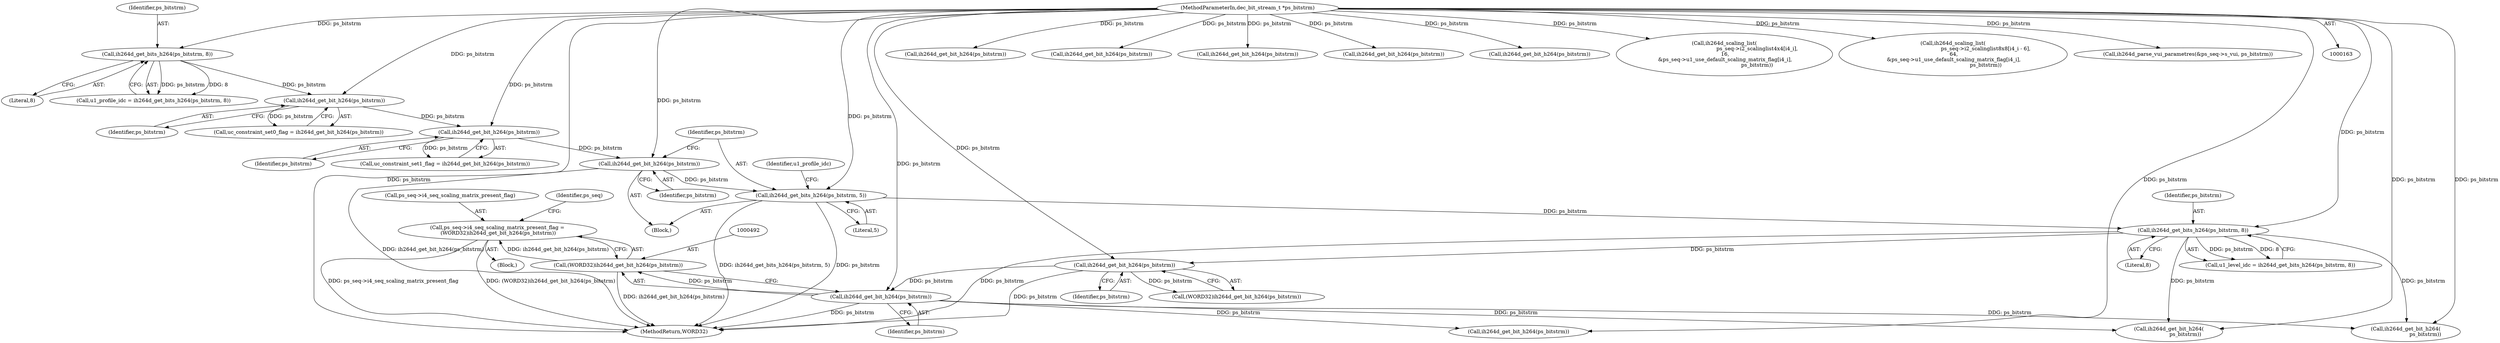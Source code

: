 digraph "0_Android_42cf02965b11c397dd37a0063e683cef005bc0ae@pointer" {
"1000487" [label="(Call,ps_seq->i4_seq_scaling_matrix_present_flag =\n (WORD32)ih264d_get_bit_h264(ps_bitstrm))"];
"1000491" [label="(Call,(WORD32)ih264d_get_bit_h264(ps_bitstrm))"];
"1000493" [label="(Call,ih264d_get_bit_h264(ps_bitstrm))"];
"1000476" [label="(Call,ih264d_get_bit_h264(ps_bitstrm))"];
"1000295" [label="(Call,ih264d_get_bits_h264(ps_bitstrm, 8))"];
"1000262" [label="(Call,ih264d_get_bits_h264(ps_bitstrm, 5))"];
"1000260" [label="(Call,ih264d_get_bit_h264(ps_bitstrm))"];
"1000258" [label="(Call,ih264d_get_bit_h264(ps_bitstrm))"];
"1000254" [label="(Call,ih264d_get_bit_h264(ps_bitstrm))"];
"1000246" [label="(Call,ih264d_get_bits_h264(ps_bitstrm, 8))"];
"1000165" [label="(MethodParameterIn,dec_bit_stream_t *ps_bitstrm)"];
"1000476" [label="(Call,ih264d_get_bit_h264(ps_bitstrm))"];
"1000261" [label="(Identifier,ps_bitstrm)"];
"1000252" [label="(Call,uc_constraint_set0_flag = ih264d_get_bit_h264(ps_bitstrm))"];
"1000421" [label="(Block,)"];
"1000258" [label="(Call,ih264d_get_bit_h264(ps_bitstrm))"];
"1000686" [label="(Call,ih264d_get_bit_h264(\n                        ps_bitstrm))"];
"1000516" [label="(Call,ih264d_get_bit_h264(ps_bitstrm))"];
"1000491" [label="(Call,(WORD32)ih264d_get_bit_h264(ps_bitstrm))"];
"1000494" [label="(Identifier,ps_bitstrm)"];
"1000268" [label="(Identifier,u1_profile_idc)"];
"1000295" [label="(Call,ih264d_get_bits_h264(ps_bitstrm, 8))"];
"1000978" [label="(Call,ih264d_get_bit_h264(ps_bitstrm))"];
"1000165" [label="(MethodParameterIn,dec_bit_stream_t *ps_bitstrm)"];
"1000254" [label="(Call,ih264d_get_bit_h264(ps_bitstrm))"];
"1000474" [label="(Call,(WORD32)ih264d_get_bit_h264(ps_bitstrm))"];
"1000894" [label="(Call,ih264d_get_bit_h264(ps_bitstrm))"];
"1000929" [label="(Call,ih264d_get_bit_h264(ps_bitstrm))"];
"1001031" [label="(Call,ih264d_get_bit_h264(ps_bitstrm))"];
"1000987" [label="(Call,ih264d_get_bit_h264(ps_bitstrm))"];
"1001507" [label="(MethodReturn,WORD32)"];
"1000537" [label="(Call,ih264d_scaling_list(\n                                        ps_seq->i2_scalinglist4x4[i4_i],\n 16,\n &ps_seq->u1_use_default_scaling_matrix_flag[i4_i],\n                                        ps_bitstrm))"];
"1000296" [label="(Identifier,ps_bitstrm)"];
"1000262" [label="(Call,ih264d_get_bits_h264(ps_bitstrm, 5))"];
"1000264" [label="(Literal,5)"];
"1000255" [label="(Identifier,ps_bitstrm)"];
"1000553" [label="(Call,ih264d_scaling_list(\n                                        ps_seq->i2_scalinglist8x8[i4_i - 6],\n 64,\n &ps_seq->u1_use_default_scaling_matrix_flag[i4_i],\n                                        ps_bitstrm))"];
"1000260" [label="(Call,ih264d_get_bit_h264(ps_bitstrm))"];
"1000493" [label="(Call,ih264d_get_bit_h264(ps_bitstrm))"];
"1000497" [label="(Identifier,ps_seq)"];
"1000297" [label="(Literal,8)"];
"1000166" [label="(Block,)"];
"1000293" [label="(Call,u1_level_idc = ih264d_get_bits_h264(ps_bitstrm, 8))"];
"1000477" [label="(Identifier,ps_bitstrm)"];
"1000247" [label="(Identifier,ps_bitstrm)"];
"1000263" [label="(Identifier,ps_bitstrm)"];
"1000256" [label="(Call,uc_constraint_set1_flag = ih264d_get_bit_h264(ps_bitstrm))"];
"1000259" [label="(Identifier,ps_bitstrm)"];
"1000246" [label="(Call,ih264d_get_bits_h264(ps_bitstrm, 8))"];
"1001326" [label="(Call,ih264d_parse_vui_parametres(&ps_seq->s_vui, ps_bitstrm))"];
"1000244" [label="(Call,u1_profile_idc = ih264d_get_bits_h264(ps_bitstrm, 8))"];
"1000487" [label="(Call,ps_seq->i4_seq_scaling_matrix_present_flag =\n (WORD32)ih264d_get_bit_h264(ps_bitstrm))"];
"1000812" [label="(Call,ih264d_get_bit_h264(\n                    ps_bitstrm))"];
"1000248" [label="(Literal,8)"];
"1000488" [label="(Call,ps_seq->i4_seq_scaling_matrix_present_flag)"];
"1000487" -> "1000421"  [label="AST: "];
"1000487" -> "1000491"  [label="CFG: "];
"1000488" -> "1000487"  [label="AST: "];
"1000491" -> "1000487"  [label="AST: "];
"1000497" -> "1000487"  [label="CFG: "];
"1000487" -> "1001507"  [label="DDG: ps_seq->i4_seq_scaling_matrix_present_flag"];
"1000487" -> "1001507"  [label="DDG: (WORD32)ih264d_get_bit_h264(ps_bitstrm)"];
"1000491" -> "1000487"  [label="DDG: ih264d_get_bit_h264(ps_bitstrm)"];
"1000491" -> "1000493"  [label="CFG: "];
"1000492" -> "1000491"  [label="AST: "];
"1000493" -> "1000491"  [label="AST: "];
"1000491" -> "1001507"  [label="DDG: ih264d_get_bit_h264(ps_bitstrm)"];
"1000493" -> "1000491"  [label="DDG: ps_bitstrm"];
"1000493" -> "1000494"  [label="CFG: "];
"1000494" -> "1000493"  [label="AST: "];
"1000493" -> "1001507"  [label="DDG: ps_bitstrm"];
"1000476" -> "1000493"  [label="DDG: ps_bitstrm"];
"1000165" -> "1000493"  [label="DDG: ps_bitstrm"];
"1000493" -> "1000516"  [label="DDG: ps_bitstrm"];
"1000493" -> "1000686"  [label="DDG: ps_bitstrm"];
"1000493" -> "1000812"  [label="DDG: ps_bitstrm"];
"1000476" -> "1000474"  [label="AST: "];
"1000476" -> "1000477"  [label="CFG: "];
"1000477" -> "1000476"  [label="AST: "];
"1000474" -> "1000476"  [label="CFG: "];
"1000476" -> "1001507"  [label="DDG: ps_bitstrm"];
"1000476" -> "1000474"  [label="DDG: ps_bitstrm"];
"1000295" -> "1000476"  [label="DDG: ps_bitstrm"];
"1000165" -> "1000476"  [label="DDG: ps_bitstrm"];
"1000295" -> "1000293"  [label="AST: "];
"1000295" -> "1000297"  [label="CFG: "];
"1000296" -> "1000295"  [label="AST: "];
"1000297" -> "1000295"  [label="AST: "];
"1000293" -> "1000295"  [label="CFG: "];
"1000295" -> "1001507"  [label="DDG: ps_bitstrm"];
"1000295" -> "1000293"  [label="DDG: ps_bitstrm"];
"1000295" -> "1000293"  [label="DDG: 8"];
"1000262" -> "1000295"  [label="DDG: ps_bitstrm"];
"1000165" -> "1000295"  [label="DDG: ps_bitstrm"];
"1000295" -> "1000686"  [label="DDG: ps_bitstrm"];
"1000295" -> "1000812"  [label="DDG: ps_bitstrm"];
"1000262" -> "1000166"  [label="AST: "];
"1000262" -> "1000264"  [label="CFG: "];
"1000263" -> "1000262"  [label="AST: "];
"1000264" -> "1000262"  [label="AST: "];
"1000268" -> "1000262"  [label="CFG: "];
"1000262" -> "1001507"  [label="DDG: ps_bitstrm"];
"1000262" -> "1001507"  [label="DDG: ih264d_get_bits_h264(ps_bitstrm, 5)"];
"1000260" -> "1000262"  [label="DDG: ps_bitstrm"];
"1000165" -> "1000262"  [label="DDG: ps_bitstrm"];
"1000260" -> "1000166"  [label="AST: "];
"1000260" -> "1000261"  [label="CFG: "];
"1000261" -> "1000260"  [label="AST: "];
"1000263" -> "1000260"  [label="CFG: "];
"1000260" -> "1001507"  [label="DDG: ih264d_get_bit_h264(ps_bitstrm)"];
"1000258" -> "1000260"  [label="DDG: ps_bitstrm"];
"1000165" -> "1000260"  [label="DDG: ps_bitstrm"];
"1000258" -> "1000256"  [label="AST: "];
"1000258" -> "1000259"  [label="CFG: "];
"1000259" -> "1000258"  [label="AST: "];
"1000256" -> "1000258"  [label="CFG: "];
"1000258" -> "1000256"  [label="DDG: ps_bitstrm"];
"1000254" -> "1000258"  [label="DDG: ps_bitstrm"];
"1000165" -> "1000258"  [label="DDG: ps_bitstrm"];
"1000254" -> "1000252"  [label="AST: "];
"1000254" -> "1000255"  [label="CFG: "];
"1000255" -> "1000254"  [label="AST: "];
"1000252" -> "1000254"  [label="CFG: "];
"1000254" -> "1000252"  [label="DDG: ps_bitstrm"];
"1000246" -> "1000254"  [label="DDG: ps_bitstrm"];
"1000165" -> "1000254"  [label="DDG: ps_bitstrm"];
"1000246" -> "1000244"  [label="AST: "];
"1000246" -> "1000248"  [label="CFG: "];
"1000247" -> "1000246"  [label="AST: "];
"1000248" -> "1000246"  [label="AST: "];
"1000244" -> "1000246"  [label="CFG: "];
"1000246" -> "1000244"  [label="DDG: ps_bitstrm"];
"1000246" -> "1000244"  [label="DDG: 8"];
"1000165" -> "1000246"  [label="DDG: ps_bitstrm"];
"1000165" -> "1000163"  [label="AST: "];
"1000165" -> "1001507"  [label="DDG: ps_bitstrm"];
"1000165" -> "1000516"  [label="DDG: ps_bitstrm"];
"1000165" -> "1000537"  [label="DDG: ps_bitstrm"];
"1000165" -> "1000553"  [label="DDG: ps_bitstrm"];
"1000165" -> "1000686"  [label="DDG: ps_bitstrm"];
"1000165" -> "1000812"  [label="DDG: ps_bitstrm"];
"1000165" -> "1000894"  [label="DDG: ps_bitstrm"];
"1000165" -> "1000929"  [label="DDG: ps_bitstrm"];
"1000165" -> "1000978"  [label="DDG: ps_bitstrm"];
"1000165" -> "1000987"  [label="DDG: ps_bitstrm"];
"1000165" -> "1001031"  [label="DDG: ps_bitstrm"];
"1000165" -> "1001326"  [label="DDG: ps_bitstrm"];
}
